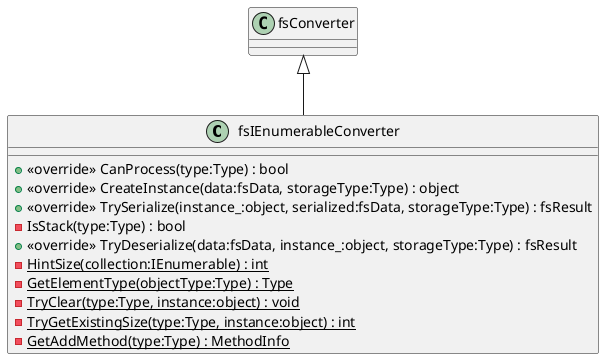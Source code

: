 @startuml
class fsIEnumerableConverter {
    + <<override>> CanProcess(type:Type) : bool
    + <<override>> CreateInstance(data:fsData, storageType:Type) : object
    + <<override>> TrySerialize(instance_:object, serialized:fsData, storageType:Type) : fsResult
    - IsStack(type:Type) : bool
    + <<override>> TryDeserialize(data:fsData, instance_:object, storageType:Type) : fsResult
    - {static} HintSize(collection:IEnumerable) : int
    - {static} GetElementType(objectType:Type) : Type
    - {static} TryClear(type:Type, instance:object) : void
    - {static} TryGetExistingSize(type:Type, instance:object) : int
    - {static} GetAddMethod(type:Type) : MethodInfo
}
fsConverter <|-- fsIEnumerableConverter
@enduml
